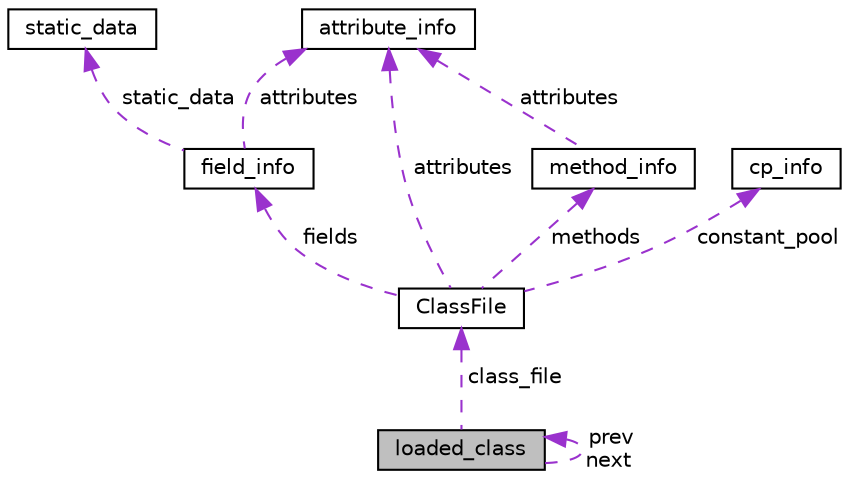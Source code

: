 digraph "loaded_class"
{
 // LATEX_PDF_SIZE
  edge [fontname="Helvetica",fontsize="10",labelfontname="Helvetica",labelfontsize="10"];
  node [fontname="Helvetica",fontsize="10",shape=record];
  Node1 [label="loaded_class",height=0.2,width=0.4,color="black", fillcolor="grey75", style="filled", fontcolor="black",tooltip="Estrutuda de classes carregadas."];
  Node1 -> Node1 [dir="back",color="darkorchid3",fontsize="10",style="dashed",label=" prev\nnext" ,fontname="Helvetica"];
  Node2 -> Node1 [dir="back",color="darkorchid3",fontsize="10",style="dashed",label=" class_file" ,fontname="Helvetica"];
  Node2 [label="ClassFile",height=0.2,width=0.4,color="black", fillcolor="white", style="filled",URL="$structClassFile.html",tooltip="Estrutura de dados da ClassFile."];
  Node3 -> Node2 [dir="back",color="darkorchid3",fontsize="10",style="dashed",label=" fields" ,fontname="Helvetica"];
  Node3 [label="field_info",height=0.2,width=0.4,color="black", fillcolor="white", style="filled",URL="$structfield__info.html",tooltip="Estrutura de dados descrevendo o field."];
  Node4 -> Node3 [dir="back",color="darkorchid3",fontsize="10",style="dashed",label=" attributes" ,fontname="Helvetica"];
  Node4 [label="attribute_info",height=0.2,width=0.4,color="black", fillcolor="white", style="filled",URL="$structattribute__info.html",tooltip="Estrutura de dados com as informações dos atributos de uma classe."];
  Node5 -> Node3 [dir="back",color="darkorchid3",fontsize="10",style="dashed",label=" static_data" ,fontname="Helvetica"];
  Node5 [label="static_data",height=0.2,width=0.4,color="black", fillcolor="white", style="filled",URL="$structstatic__data.html",tooltip="Estrutura dos dados estáticos."];
  Node6 -> Node2 [dir="back",color="darkorchid3",fontsize="10",style="dashed",label=" methods" ,fontname="Helvetica"];
  Node6 [label="method_info",height=0.2,width=0.4,color="black", fillcolor="white", style="filled",URL="$structmethod__info.html",tooltip="Estrutura de dados com infomações do método."];
  Node4 -> Node6 [dir="back",color="darkorchid3",fontsize="10",style="dashed",label=" attributes" ,fontname="Helvetica"];
  Node7 -> Node2 [dir="back",color="darkorchid3",fontsize="10",style="dashed",label=" constant_pool" ,fontname="Helvetica"];
  Node7 [label="cp_info",height=0.2,width=0.4,color="black", fillcolor="white", style="filled",URL="$structcp__info.html",tooltip="Estrutura de dados com informações da constant pool."];
  Node4 -> Node2 [dir="back",color="darkorchid3",fontsize="10",style="dashed",label=" attributes" ,fontname="Helvetica"];
}
